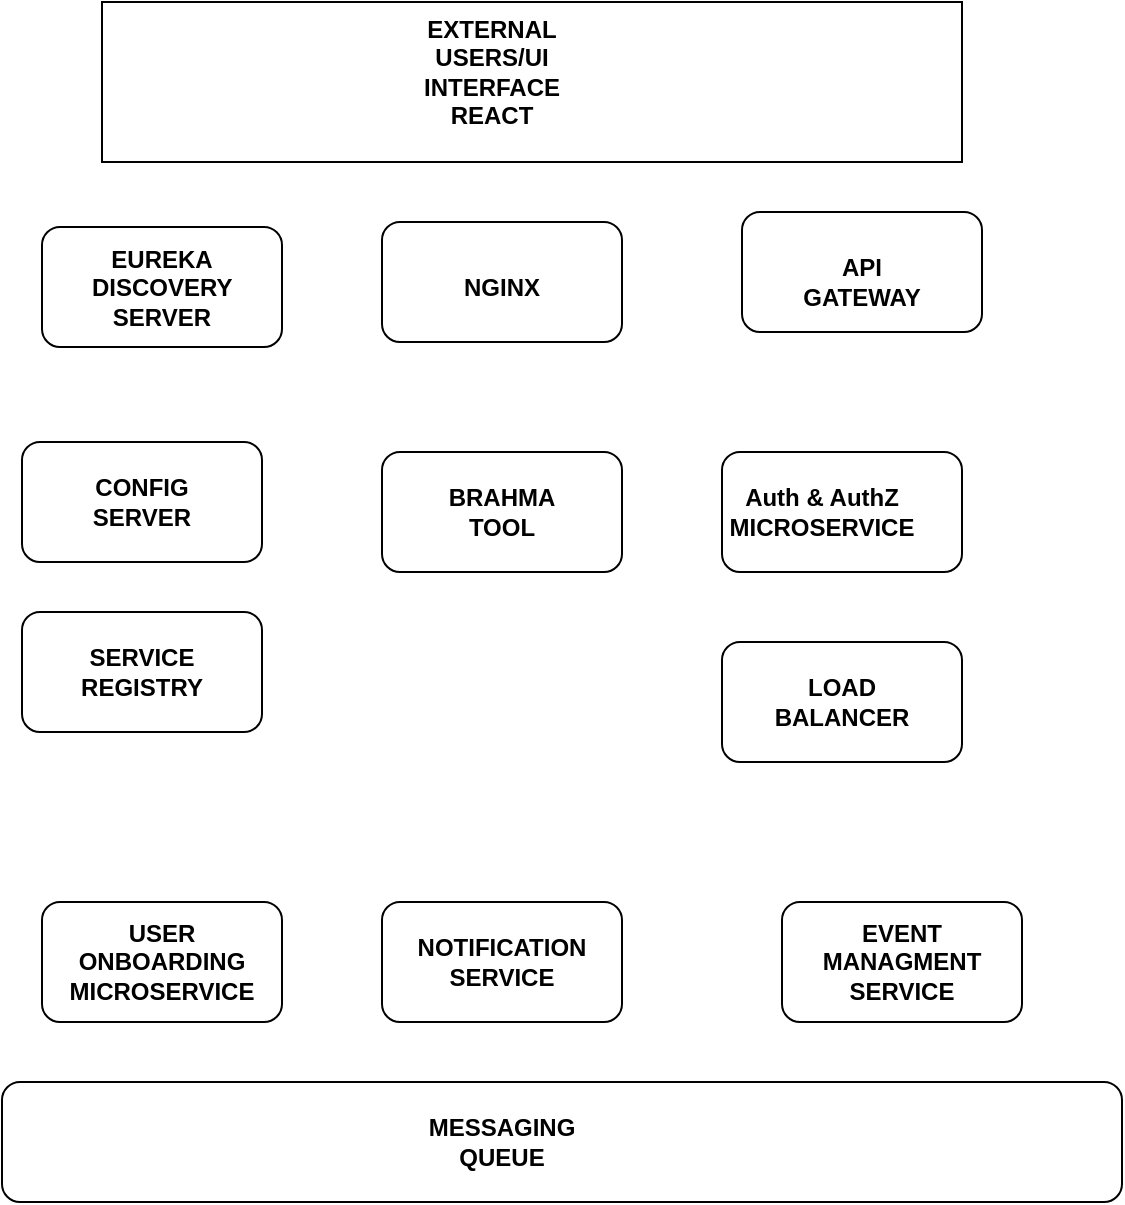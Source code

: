 <mxfile version="23.1.4" type="device">
  <diagram name="Page-1" id="8opd3sOLXhUuFGPMvVXO">
    <mxGraphModel dx="1222" dy="722" grid="1" gridSize="10" guides="1" tooltips="1" connect="1" arrows="1" fold="1" page="1" pageScale="1" pageWidth="827" pageHeight="1169" math="0" shadow="0">
      <root>
        <mxCell id="0" />
        <mxCell id="1" parent="0" />
        <object label="" id="hi5ivaQJTR9NsxzeBIIu-1">
          <mxCell style="rounded=1;whiteSpace=wrap;html=1;" parent="1" vertex="1">
            <mxGeometry x="300" y="225" width="120" height="60" as="geometry" />
          </mxCell>
        </object>
        <mxCell id="hi5ivaQJTR9NsxzeBIIu-2" value="&lt;b&gt;BRAHMA TOOL&lt;/b&gt;" style="text;strokeColor=none;align=center;fillColor=none;html=1;verticalAlign=middle;whiteSpace=wrap;rounded=0;" parent="1" vertex="1">
          <mxGeometry x="330" y="240" width="60" height="30" as="geometry" />
        </mxCell>
        <mxCell id="hi5ivaQJTR9NsxzeBIIu-3" value="" style="rounded=0;whiteSpace=wrap;html=1;" parent="1" vertex="1">
          <mxGeometry x="160" width="430" height="80" as="geometry" />
        </mxCell>
        <mxCell id="hi5ivaQJTR9NsxzeBIIu-4" value="&lt;b&gt;EXTERNAL USERS/UI INTERFACE REACT&lt;/b&gt;" style="text;strokeColor=none;align=center;fillColor=none;html=1;verticalAlign=middle;whiteSpace=wrap;rounded=0;" parent="1" vertex="1">
          <mxGeometry x="310" y="20" width="90" height="30" as="geometry" />
        </mxCell>
        <object label="" id="hi5ivaQJTR9NsxzeBIIu-6">
          <mxCell style="rounded=1;whiteSpace=wrap;html=1;" parent="1" vertex="1">
            <mxGeometry x="300" y="110" width="120" height="60" as="geometry" />
          </mxCell>
        </object>
        <mxCell id="hi5ivaQJTR9NsxzeBIIu-7" value="&lt;b&gt;NGINX&lt;/b&gt;" style="text;strokeColor=none;align=center;fillColor=none;html=1;verticalAlign=middle;whiteSpace=wrap;rounded=0;" parent="1" vertex="1">
          <mxGeometry x="330" y="125" width="60" height="35" as="geometry" />
        </mxCell>
        <mxCell id="hi5ivaQJTR9NsxzeBIIu-9" value="" style="rounded=1;whiteSpace=wrap;html=1;" parent="1" vertex="1">
          <mxGeometry x="480" y="105" width="120" height="60" as="geometry" />
        </mxCell>
        <mxCell id="hi5ivaQJTR9NsxzeBIIu-10" value="" style="rounded=1;whiteSpace=wrap;html=1;" parent="1" vertex="1">
          <mxGeometry x="470" y="320" width="120" height="60" as="geometry" />
        </mxCell>
        <mxCell id="hi5ivaQJTR9NsxzeBIIu-11" value="&lt;b&gt;API GATEWAY&lt;/b&gt;" style="text;strokeColor=none;align=center;fillColor=none;html=1;verticalAlign=middle;whiteSpace=wrap;rounded=0;" parent="1" vertex="1">
          <mxGeometry x="510" y="125" width="60" height="30" as="geometry" />
        </mxCell>
        <mxCell id="hi5ivaQJTR9NsxzeBIIu-12" value="&lt;b&gt;LOAD BALANCER&lt;/b&gt;" style="text;strokeColor=none;align=center;fillColor=none;html=1;verticalAlign=middle;whiteSpace=wrap;rounded=0;" parent="1" vertex="1">
          <mxGeometry x="500" y="335" width="60" height="30" as="geometry" />
        </mxCell>
        <mxCell id="hi5ivaQJTR9NsxzeBIIu-13" value="" style="rounded=1;whiteSpace=wrap;html=1;" parent="1" vertex="1">
          <mxGeometry x="130" y="450" width="120" height="60" as="geometry" />
        </mxCell>
        <mxCell id="hi5ivaQJTR9NsxzeBIIu-14" value="" style="rounded=1;whiteSpace=wrap;html=1;" parent="1" vertex="1">
          <mxGeometry x="470" y="225" width="120" height="60" as="geometry" />
        </mxCell>
        <mxCell id="hi5ivaQJTR9NsxzeBIIu-15" value="USER ONBOARDING MICROSERVICE" style="text;strokeColor=none;align=center;fillColor=none;html=1;verticalAlign=middle;whiteSpace=wrap;rounded=0;fontStyle=1" parent="1" vertex="1">
          <mxGeometry x="160" y="465" width="60" height="30" as="geometry" />
        </mxCell>
        <mxCell id="hi5ivaQJTR9NsxzeBIIu-16" value="&lt;b&gt;Auth &amp;amp; AuthZ MICROSERVICE&lt;/b&gt;" style="text;strokeColor=none;align=center;fillColor=none;html=1;verticalAlign=middle;whiteSpace=wrap;rounded=0;" parent="1" vertex="1">
          <mxGeometry x="490" y="240" width="60" height="30" as="geometry" />
        </mxCell>
        <mxCell id="hi5ivaQJTR9NsxzeBIIu-17" value="" style="rounded=1;whiteSpace=wrap;html=1;" parent="1" vertex="1">
          <mxGeometry x="120" y="305" width="120" height="60" as="geometry" />
        </mxCell>
        <mxCell id="hi5ivaQJTR9NsxzeBIIu-18" value="&lt;b&gt;SERVICE REGISTRY&lt;/b&gt;" style="text;strokeColor=none;align=center;fillColor=none;html=1;verticalAlign=middle;whiteSpace=wrap;rounded=0;" parent="1" vertex="1">
          <mxGeometry x="150" y="320" width="60" height="30" as="geometry" />
        </mxCell>
        <mxCell id="hi5ivaQJTR9NsxzeBIIu-19" value="" style="rounded=1;whiteSpace=wrap;html=1;" parent="1" vertex="1">
          <mxGeometry x="110" y="540" width="560" height="60" as="geometry" />
        </mxCell>
        <mxCell id="hi5ivaQJTR9NsxzeBIIu-20" value="&lt;b&gt;MESSAGING QUEUE&lt;/b&gt;" style="text;strokeColor=none;align=center;fillColor=none;html=1;verticalAlign=middle;whiteSpace=wrap;rounded=0;" parent="1" vertex="1">
          <mxGeometry x="330" y="555" width="60" height="30" as="geometry" />
        </mxCell>
        <object label="" id="b8OUexi_gw8BixRTX-hs-1">
          <mxCell style="rounded=1;whiteSpace=wrap;html=1;" parent="1" vertex="1">
            <mxGeometry x="130" y="112.5" width="120" height="60" as="geometry" />
          </mxCell>
        </object>
        <mxCell id="b8OUexi_gw8BixRTX-hs-2" value="&lt;b&gt;EUREKA&lt;br&gt;DISCOVERY SERVER&lt;/b&gt;" style="text;strokeColor=none;align=center;fillColor=none;html=1;verticalAlign=middle;whiteSpace=wrap;rounded=0;" parent="1" vertex="1">
          <mxGeometry x="160" y="125" width="60" height="35" as="geometry" />
        </mxCell>
        <object label="" id="b8OUexi_gw8BixRTX-hs-4">
          <mxCell style="rounded=1;whiteSpace=wrap;html=1;" parent="1" vertex="1">
            <mxGeometry x="120" y="220" width="120" height="60" as="geometry" />
          </mxCell>
        </object>
        <mxCell id="b8OUexi_gw8BixRTX-hs-5" value="&lt;b&gt;CONFIG SERVER&lt;/b&gt;" style="text;strokeColor=none;align=center;fillColor=none;html=1;verticalAlign=middle;whiteSpace=wrap;rounded=0;" parent="1" vertex="1">
          <mxGeometry x="150" y="232.5" width="60" height="35" as="geometry" />
        </mxCell>
        <mxCell id="b8OUexi_gw8BixRTX-hs-6" value="" style="rounded=1;whiteSpace=wrap;html=1;" parent="1" vertex="1">
          <mxGeometry x="500" y="450" width="120" height="60" as="geometry" />
        </mxCell>
        <mxCell id="b8OUexi_gw8BixRTX-hs-7" value="" style="rounded=1;whiteSpace=wrap;html=1;" parent="1" vertex="1">
          <mxGeometry x="300" y="450" width="120" height="60" as="geometry" />
        </mxCell>
        <mxCell id="b8OUexi_gw8BixRTX-hs-8" value="&lt;b&gt;EVENT MANAGMENT SERVICE&lt;/b&gt;" style="text;strokeColor=none;align=center;fillColor=none;html=1;verticalAlign=middle;whiteSpace=wrap;rounded=0;" parent="1" vertex="1">
          <mxGeometry x="530" y="465" width="60" height="30" as="geometry" />
        </mxCell>
        <mxCell id="b8OUexi_gw8BixRTX-hs-9" value="&lt;b&gt;NOTIFICATION SERVICE&lt;/b&gt;" style="text;strokeColor=none;align=center;fillColor=none;html=1;verticalAlign=middle;whiteSpace=wrap;rounded=0;" parent="1" vertex="1">
          <mxGeometry x="330" y="465" width="60" height="30" as="geometry" />
        </mxCell>
      </root>
    </mxGraphModel>
  </diagram>
</mxfile>
